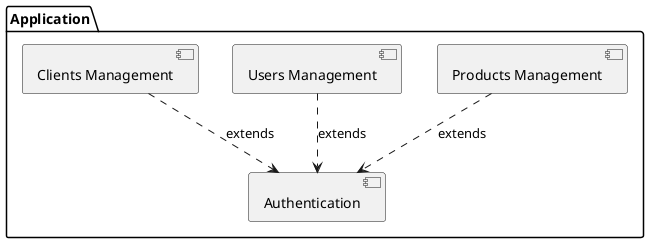 @startuml
'https://plantuml.com/component-diagram

package "Application" {
  [Products Management]
  [Users Management]
  [Clients Management]
  [Authentication]
}

[Products Management] ..> [Authentication] : extends
[Users Management] ..> [Authentication] : extends
[Clients Management] ..> [Authentication] : extends

@enduml